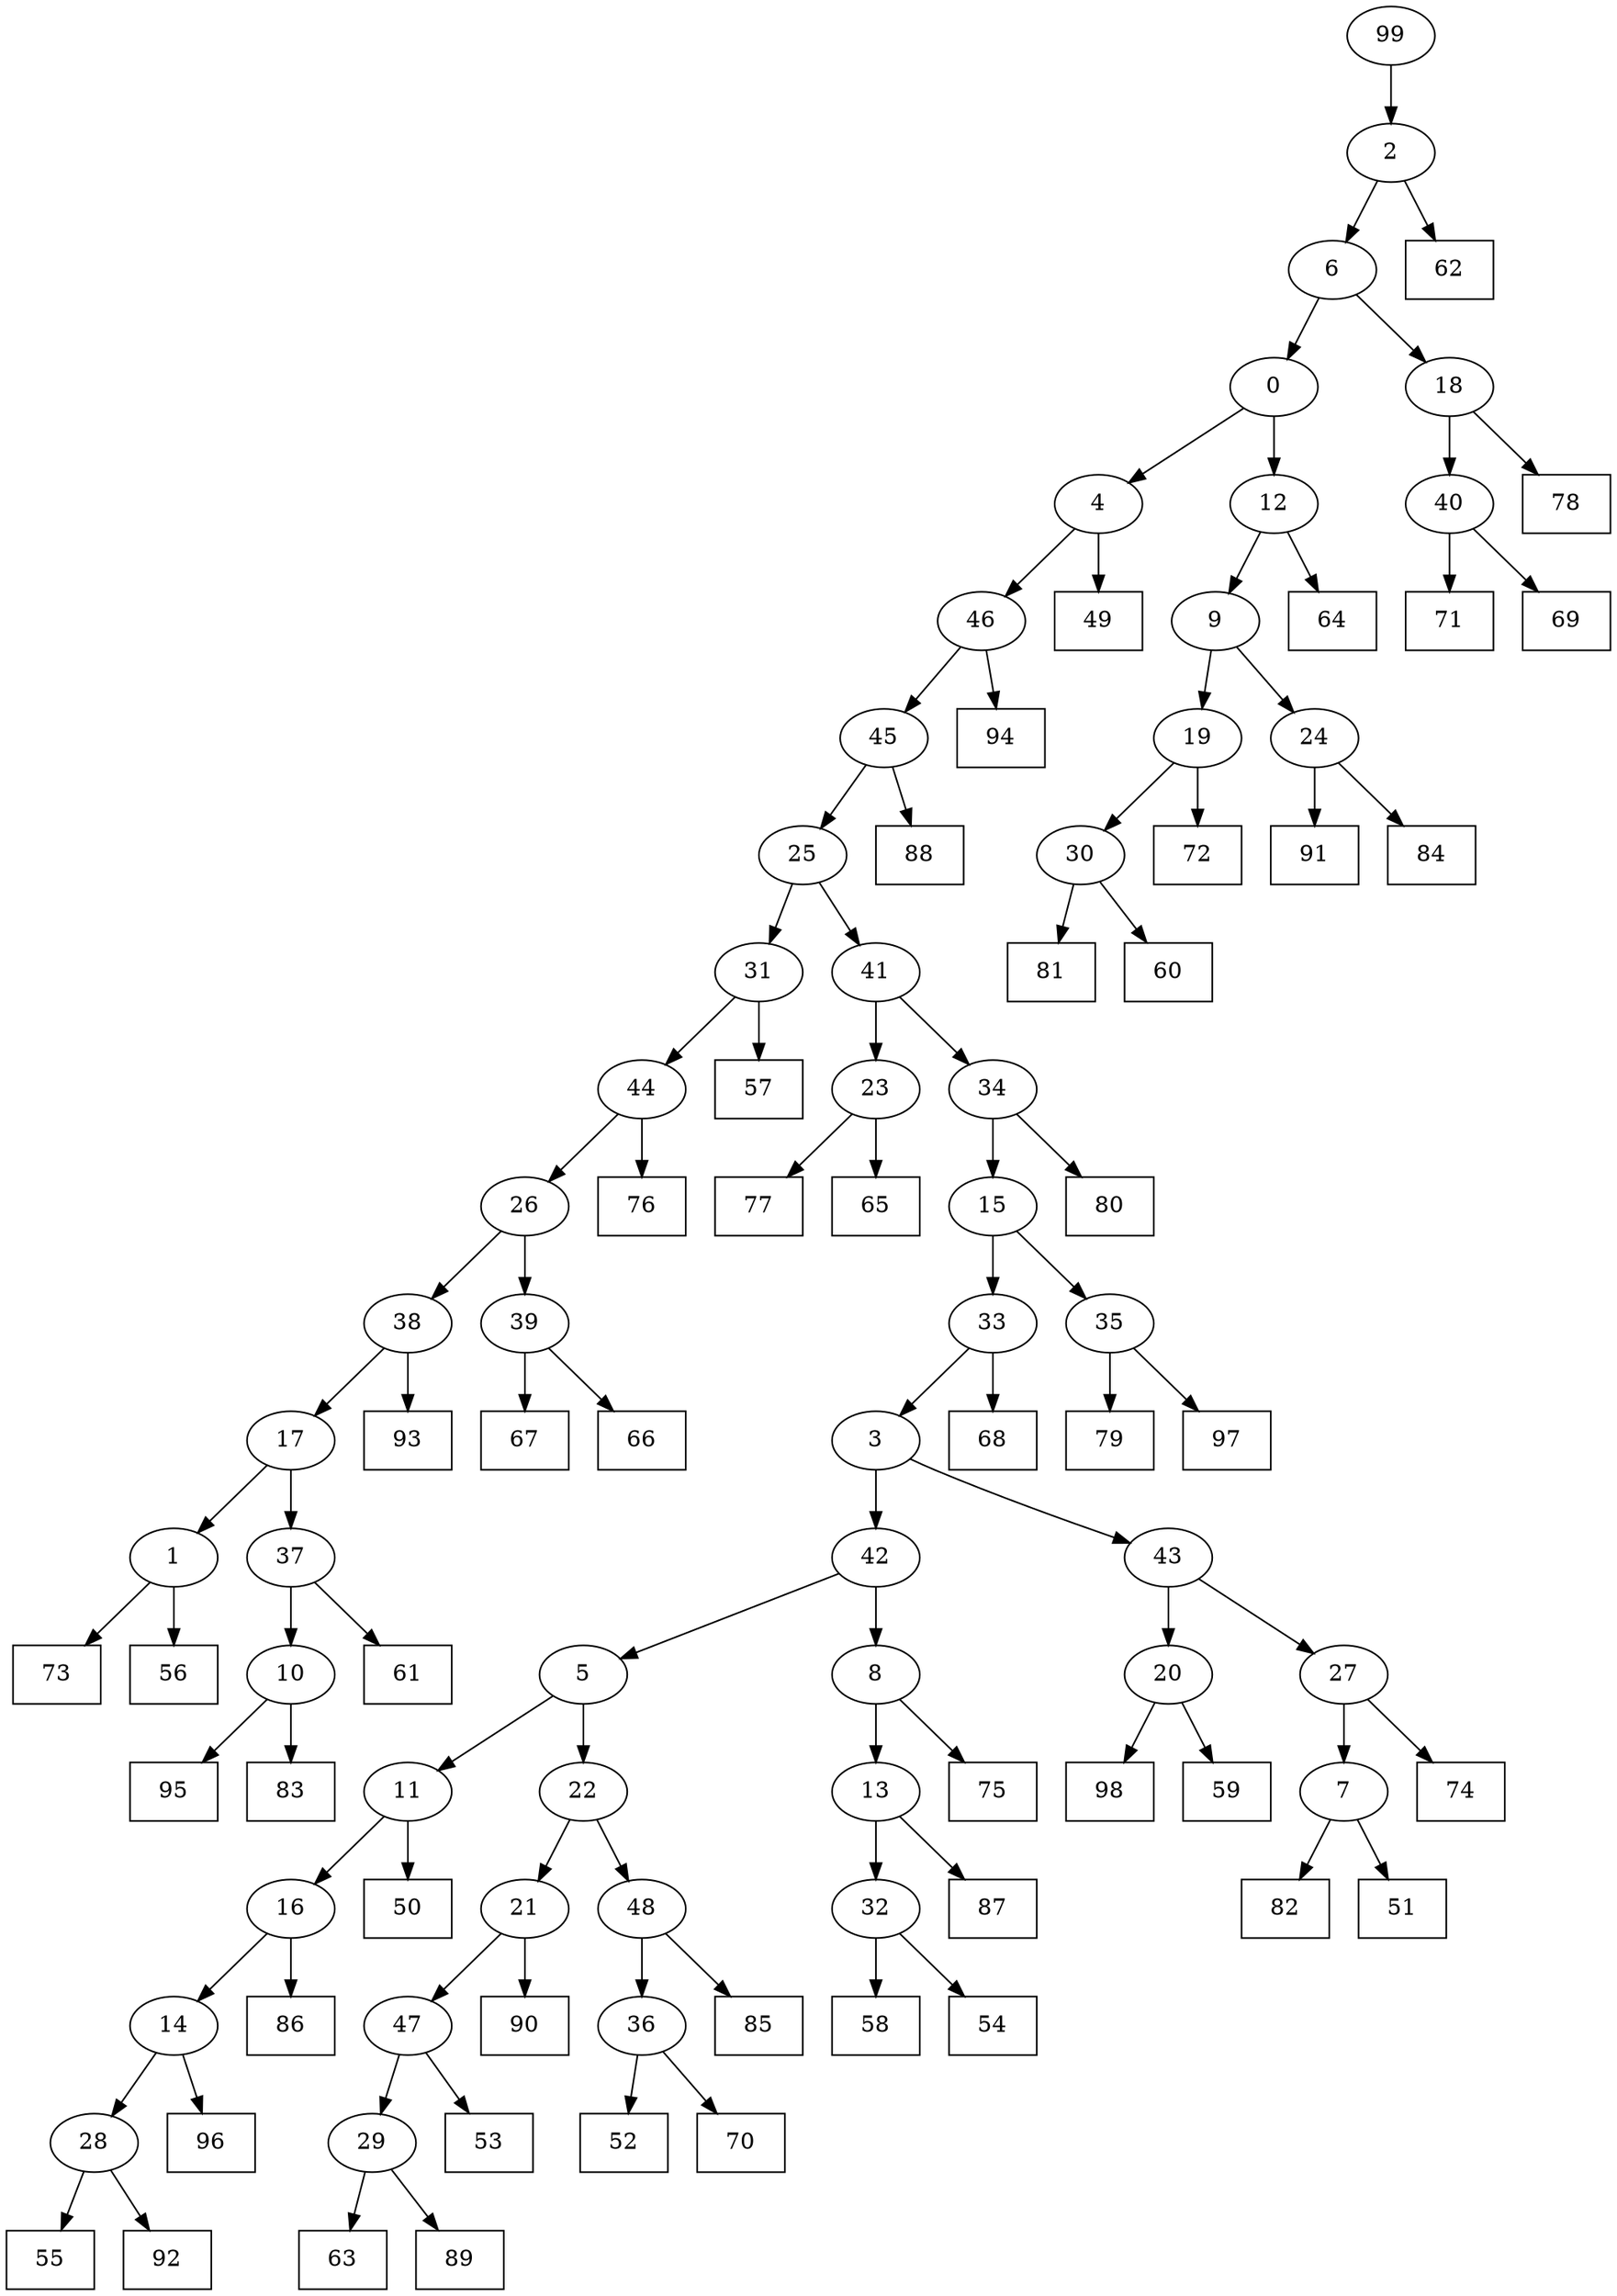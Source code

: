 digraph G {
0[label="0"];
1[label="1"];
2[label="2"];
3[label="3"];
4[label="4"];
5[label="5"];
6[label="6"];
7[label="7"];
8[label="8"];
9[label="9"];
10[label="10"];
11[label="11"];
12[label="12"];
13[label="13"];
14[label="14"];
15[label="15"];
16[label="16"];
17[label="17"];
18[label="18"];
19[label="19"];
20[label="20"];
21[label="21"];
22[label="22"];
23[label="23"];
24[label="24"];
25[label="25"];
26[label="26"];
27[label="27"];
28[label="28"];
29[label="29"];
30[label="30"];
31[label="31"];
32[label="32"];
33[label="33"];
34[label="34"];
35[label="35"];
36[label="36"];
37[label="37"];
38[label="38"];
39[label="39"];
40[label="40"];
41[label="41"];
42[label="42"];
43[label="43"];
44[label="44"];
45[label="45"];
46[label="46"];
47[label="47"];
48[label="48"];
49[shape=box,label="93"];
50[shape=box,label="98"];
51[shape=box,label="55"];
52[shape=box,label="71"];
53[shape=box,label="81"];
54[shape=box,label="52"];
55[shape=box,label="76"];
56[shape=box,label="63"];
57[shape=box,label="96"];
58[shape=box,label="79"];
59[shape=box,label="75"];
60[shape=box,label="85"];
61[shape=box,label="50"];
62[shape=box,label="91"];
63[shape=box,label="58"];
64[shape=box,label="68"];
65[shape=box,label="86"];
66[shape=box,label="67"];
67[shape=box,label="82"];
68[shape=box,label="66"];
69[shape=box,label="95"];
70[shape=box,label="87"];
71[shape=box,label="72"];
72[shape=box,label="83"];
73[shape=box,label="92"];
74[shape=box,label="59"];
75[shape=box,label="60"];
76[shape=box,label="77"];
77[shape=box,label="89"];
78[shape=box,label="62"];
79[shape=box,label="57"];
80[shape=box,label="49"];
81[shape=box,label="80"];
82[shape=box,label="94"];
83[shape=box,label="64"];
84[shape=box,label="88"];
85[shape=box,label="54"];
86[shape=box,label="73"];
87[shape=box,label="53"];
88[shape=box,label="69"];
89[shape=box,label="90"];
90[shape=box,label="61"];
91[shape=box,label="51"];
92[shape=box,label="65"];
93[shape=box,label="78"];
94[shape=box,label="70"];
95[shape=box,label="84"];
96[shape=box,label="97"];
97[shape=box,label="74"];
98[shape=box,label="56"];
99[label="99"];
32->63 ;
7->67 ;
28->51 ;
2->6 ;
35->96 ;
29->77 ;
1->98 ;
33->64 ;
28->73 ;
30->53 ;
39->68 ;
44->26 ;
47->29 ;
29->56 ;
31->44 ;
13->32 ;
32->85 ;
16->65 ;
38->49 ;
23->92 ;
17->1 ;
19->30 ;
30->75 ;
22->21 ;
21->89 ;
5->11 ;
11->61 ;
23->76 ;
27->7 ;
40->52 ;
5->22 ;
42->5 ;
43->27 ;
27->97 ;
1->86 ;
0->4 ;
44->55 ;
9->24 ;
24->62 ;
43->20 ;
37->10 ;
8->13 ;
13->70 ;
11->16 ;
16->14 ;
21->47 ;
47->87 ;
41->34 ;
34->81 ;
31->79 ;
35->58 ;
45->84 ;
15->33 ;
24->95 ;
4->80 ;
18->93 ;
22->48 ;
48->60 ;
99->2 ;
25->31 ;
26->39 ;
39->66 ;
19->71 ;
4->46 ;
46->82 ;
3->42 ;
10->72 ;
46->45 ;
45->25 ;
7->91 ;
17->37 ;
37->90 ;
14->57 ;
48->36 ;
36->54 ;
9->19 ;
40->88 ;
34->15 ;
15->35 ;
14->28 ;
42->8 ;
8->59 ;
20->50 ;
6->18 ;
18->40 ;
20->74 ;
26->38 ;
38->17 ;
36->94 ;
25->41 ;
41->23 ;
2->78 ;
6->0 ;
10->69 ;
0->12 ;
12->83 ;
12->9 ;
33->3 ;
3->43 ;
}
